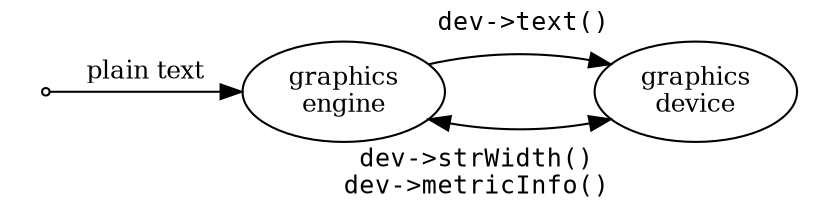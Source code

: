 
digraph G {

    graph [ nodesep = .5 ];
    node [style = filled; fillcolor = white,
          fontcolor = black, fontsize = 12 ];
    edge [fontcolor = black, fontsize = 12 ];

    origin [shape = point ];
    engine [label = "graphics\nengine"];
    device2 [label = "graphics\ndevice"];

    subgraph clusterR {
        origin -> engine [label = "plain text" ];
        engine -> device2 [dir = both, headlabel = " \ndev->strWidth()\ndev->metricInfo()", 
                           fontname = courier];
        engine -> device2 [headlabel = "dev->text()\n ", 
                           fontname = courier];
        color = none;
        fontname = "sans";

        { rank = same; origin; engine; device2 }
    }

}
    